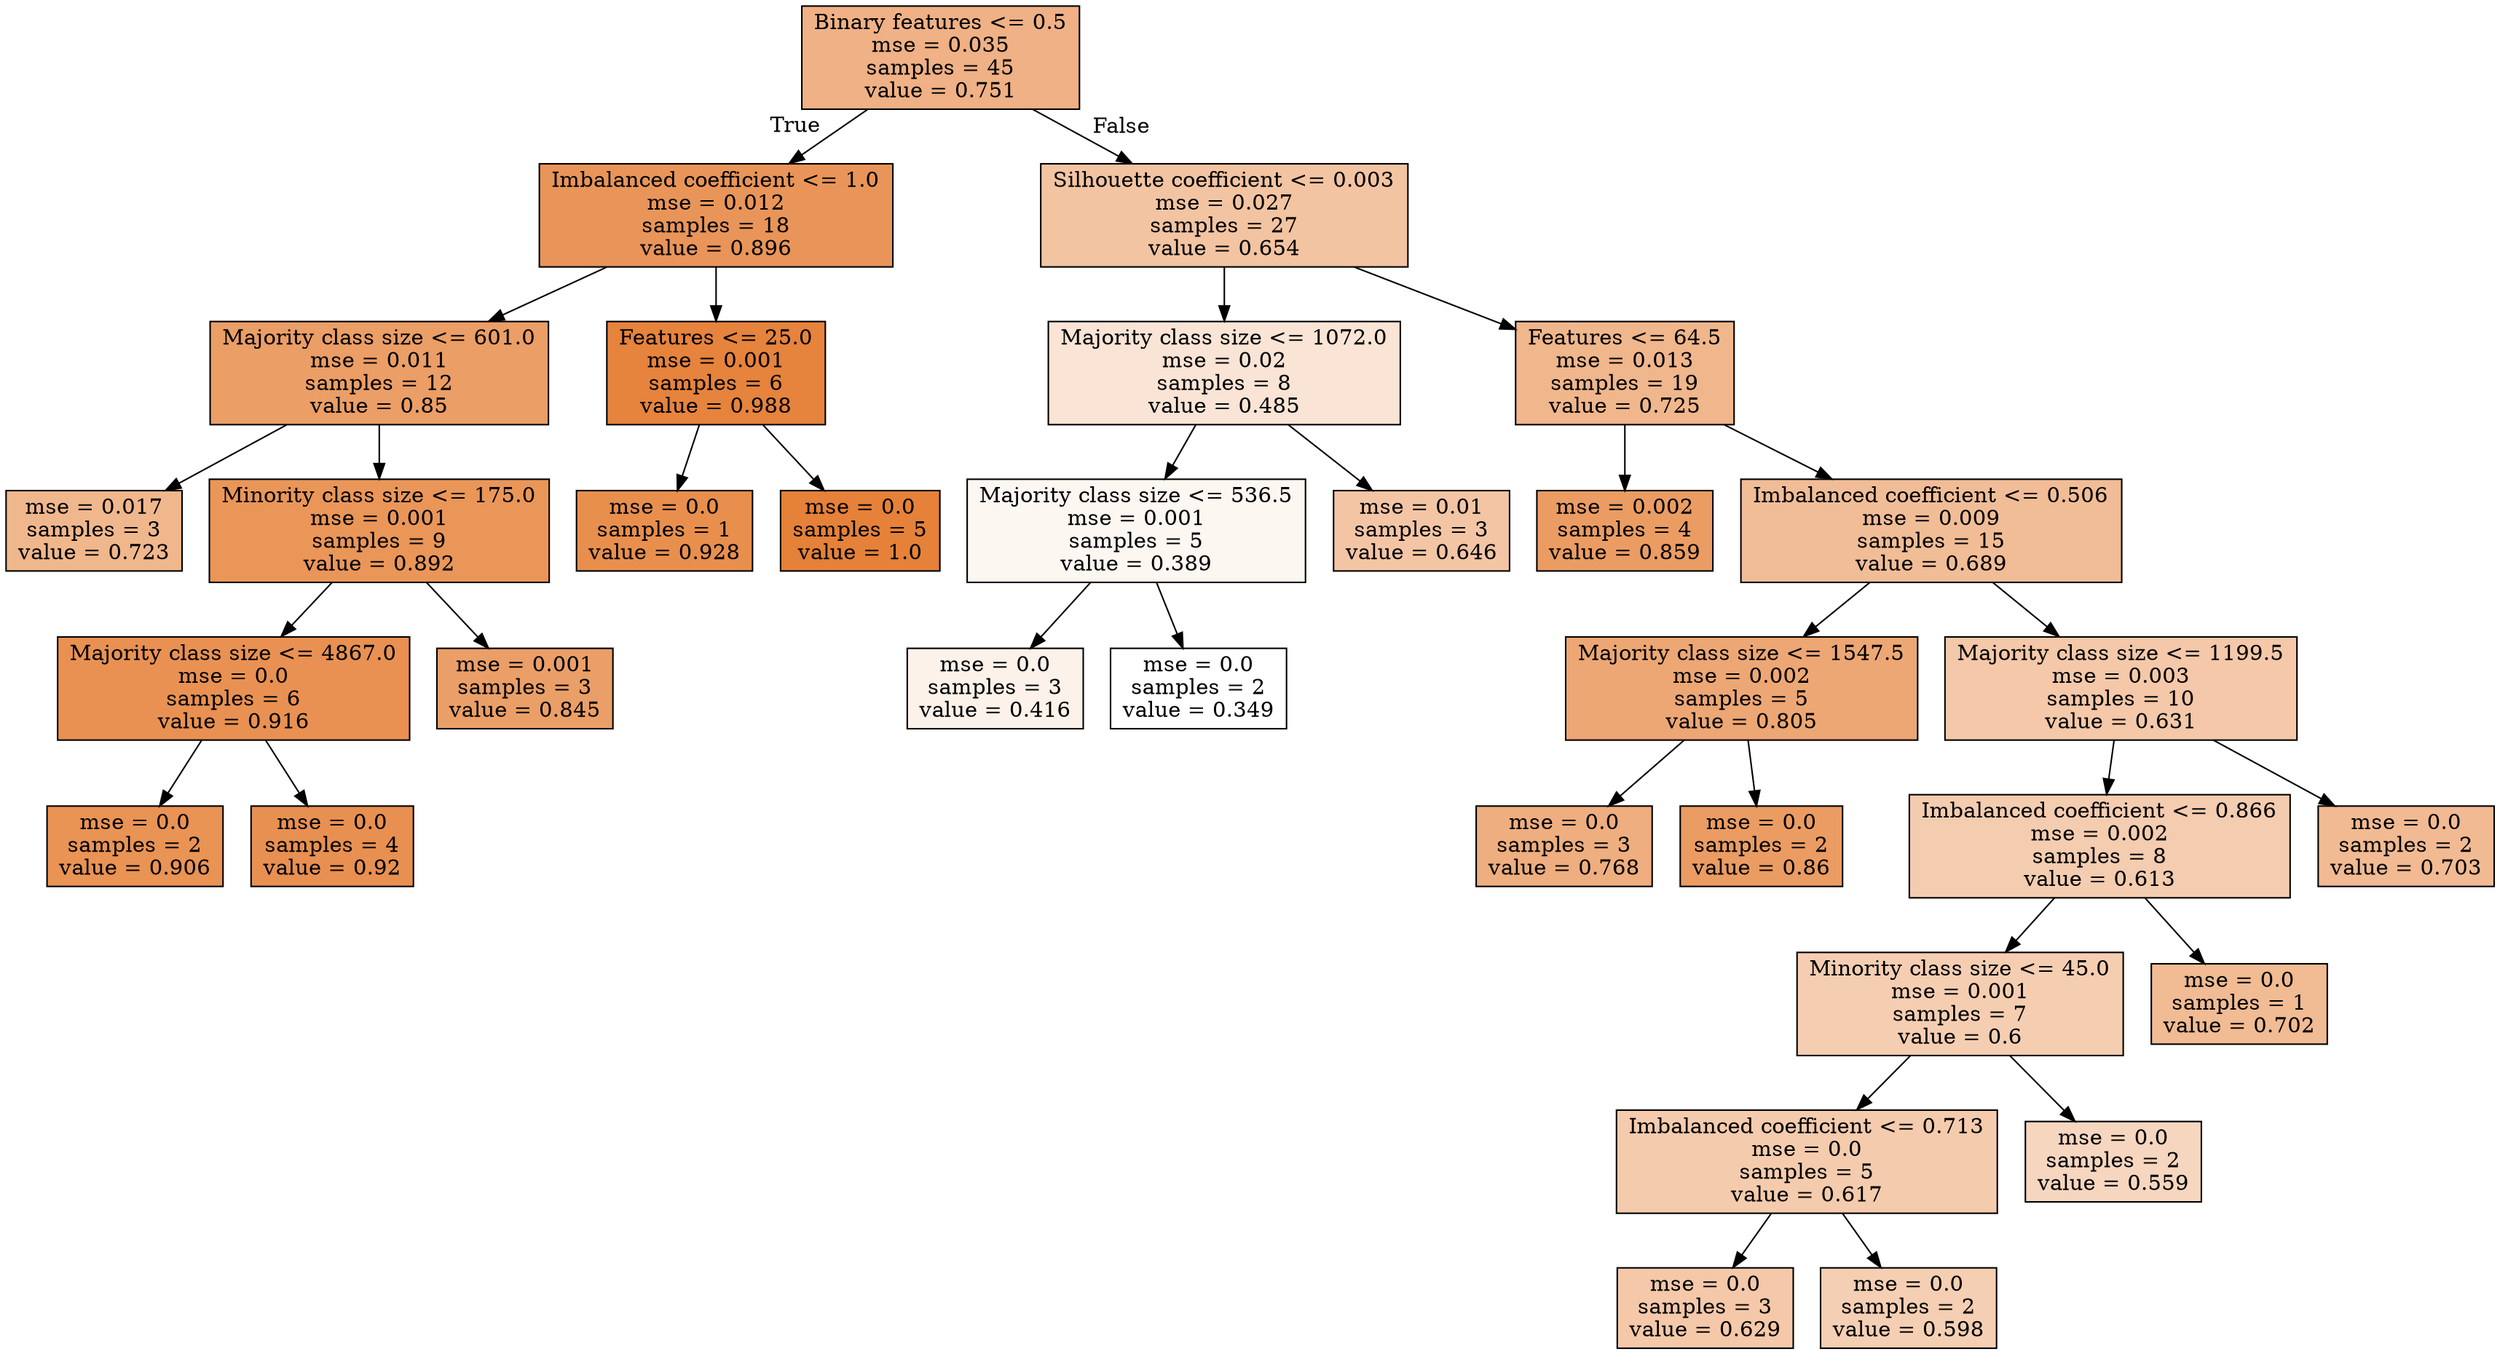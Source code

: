 digraph Tree {
node [shape=box, style="filled", color="black"] ;
0 [label="Binary features <= 0.5\nmse = 0.035\nsamples = 45\nvalue = 0.751", fillcolor="#e581399d"] ;
1 [label="Imbalanced coefficient <= 1.0\nmse = 0.012\nsamples = 18\nvalue = 0.896", fillcolor="#e58139d6"] ;
0 -> 1 [labeldistance=2.5, labelangle=45, headlabel="True"] ;
2 [label="Majority class size <= 601.0\nmse = 0.011\nsamples = 12\nvalue = 0.85", fillcolor="#e58139c4"] ;
1 -> 2 ;
3 [label="mse = 0.017\nsamples = 3\nvalue = 0.723", fillcolor="#e5813992"] ;
2 -> 3 ;
4 [label="Minority class size <= 175.0\nmse = 0.001\nsamples = 9\nvalue = 0.892", fillcolor="#e58139d5"] ;
2 -> 4 ;
5 [label="Majority class size <= 4867.0\nmse = 0.0\nsamples = 6\nvalue = 0.916", fillcolor="#e58139de"] ;
4 -> 5 ;
6 [label="mse = 0.0\nsamples = 2\nvalue = 0.906", fillcolor="#e58139da"] ;
5 -> 6 ;
7 [label="mse = 0.0\nsamples = 4\nvalue = 0.92", fillcolor="#e58139e0"] ;
5 -> 7 ;
8 [label="mse = 0.001\nsamples = 3\nvalue = 0.845", fillcolor="#e58139c2"] ;
4 -> 8 ;
9 [label="Features <= 25.0\nmse = 0.001\nsamples = 6\nvalue = 0.988", fillcolor="#e58139fa"] ;
1 -> 9 ;
10 [label="mse = 0.0\nsamples = 1\nvalue = 0.928", fillcolor="#e58139e3"] ;
9 -> 10 ;
11 [label="mse = 0.0\nsamples = 5\nvalue = 1.0", fillcolor="#e58139ff"] ;
9 -> 11 ;
12 [label="Silhouette coefficient <= 0.003\nmse = 0.027\nsamples = 27\nvalue = 0.654", fillcolor="#e5813977"] ;
0 -> 12 [labeldistance=2.5, labelangle=-45, headlabel="False"] ;
13 [label="Majority class size <= 1072.0\nmse = 0.02\nsamples = 8\nvalue = 0.485", fillcolor="#e5813935"] ;
12 -> 13 ;
14 [label="Majority class size <= 536.5\nmse = 0.001\nsamples = 5\nvalue = 0.389", fillcolor="#e5813910"] ;
13 -> 14 ;
15 [label="mse = 0.0\nsamples = 3\nvalue = 0.416", fillcolor="#e581391a"] ;
14 -> 15 ;
16 [label="mse = 0.0\nsamples = 2\nvalue = 0.349", fillcolor="#e5813900"] ;
14 -> 16 ;
17 [label="mse = 0.01\nsamples = 3\nvalue = 0.646", fillcolor="#e5813974"] ;
13 -> 17 ;
18 [label="Features <= 64.5\nmse = 0.013\nsamples = 19\nvalue = 0.725", fillcolor="#e5813993"] ;
12 -> 18 ;
19 [label="mse = 0.002\nsamples = 4\nvalue = 0.859", fillcolor="#e58139c8"] ;
18 -> 19 ;
20 [label="Imbalanced coefficient <= 0.506\nmse = 0.009\nsamples = 15\nvalue = 0.689", fillcolor="#e5813985"] ;
18 -> 20 ;
21 [label="Majority class size <= 1547.5\nmse = 0.002\nsamples = 5\nvalue = 0.805", fillcolor="#e58139b2"] ;
20 -> 21 ;
22 [label="mse = 0.0\nsamples = 3\nvalue = 0.768", fillcolor="#e58139a4"] ;
21 -> 22 ;
23 [label="mse = 0.0\nsamples = 2\nvalue = 0.86", fillcolor="#e58139c8"] ;
21 -> 23 ;
24 [label="Majority class size <= 1199.5\nmse = 0.003\nsamples = 10\nvalue = 0.631", fillcolor="#e581396e"] ;
20 -> 24 ;
25 [label="Imbalanced coefficient <= 0.866\nmse = 0.002\nsamples = 8\nvalue = 0.613", fillcolor="#e5813967"] ;
24 -> 25 ;
26 [label="Minority class size <= 45.0\nmse = 0.001\nsamples = 7\nvalue = 0.6", fillcolor="#e5813962"] ;
25 -> 26 ;
27 [label="Imbalanced coefficient <= 0.713\nmse = 0.0\nsamples = 5\nvalue = 0.617", fillcolor="#e5813969"] ;
26 -> 27 ;
28 [label="mse = 0.0\nsamples = 3\nvalue = 0.629", fillcolor="#e581396e"] ;
27 -> 28 ;
29 [label="mse = 0.0\nsamples = 2\nvalue = 0.598", fillcolor="#e5813961"] ;
27 -> 29 ;
30 [label="mse = 0.0\nsamples = 2\nvalue = 0.559", fillcolor="#e5813952"] ;
26 -> 30 ;
31 [label="mse = 0.0\nsamples = 1\nvalue = 0.702", fillcolor="#e581398a"] ;
25 -> 31 ;
32 [label="mse = 0.0\nsamples = 2\nvalue = 0.703", fillcolor="#e581398b"] ;
24 -> 32 ;
}